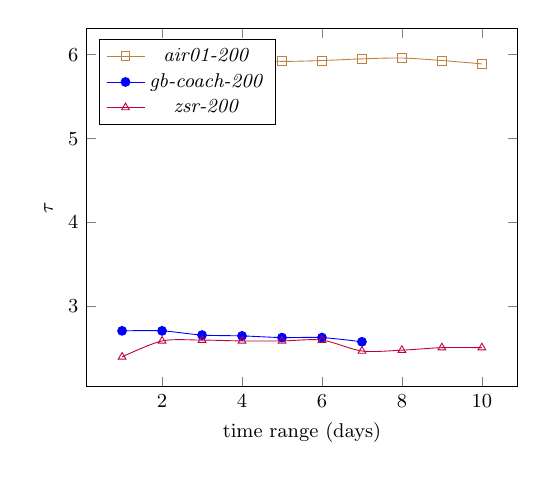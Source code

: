 \tikzstyle{textstyle}=[font=\fontsize{9}{9}\selectfont]
\begin{tikzpicture}[textstyle, scale=0.8]
    \begin{axis}[
        xlabel={time range (days)},
        ylabel={$\tau$},
		legend pos=north west
        ]
        
    \addplot[smooth,mark=square,brown] plot coordinates {
        (2,5.74)
        (3,5.93)
        (4,5.94)
        (5,5.92)
        (6,5.93)
        (7,5.95)
        (8,5.96)
        (9,5.93)
        (10,5.89)
    };
    \addlegendentry{\textit{air01-200}}
    
    \addplot[smooth,mark=*,blue] plot coordinates {
		(1,2.71)
		(2,2.71)
		(3,2.66)
		(4,2.65)
		(5,2.63)
		(6,2.63)
		(7,2.58)
    };
    \addlegendentry{\textit{gb-coach-200}}

    \addplot[smooth,color=purple,mark=triangle] plot coordinates {
		(1,2.40)
        (2,2.59)
        (3,2.60)
        (4,2.59)
        (5,2.59)
        (6,2.60)
        (7,2.47)
        (8,2.48)
        (9,2.51)
        (10,2.51)
    };
    \addlegendentry{\textit{zsr-200}}
    
    \end{axis}
\end{tikzpicture}